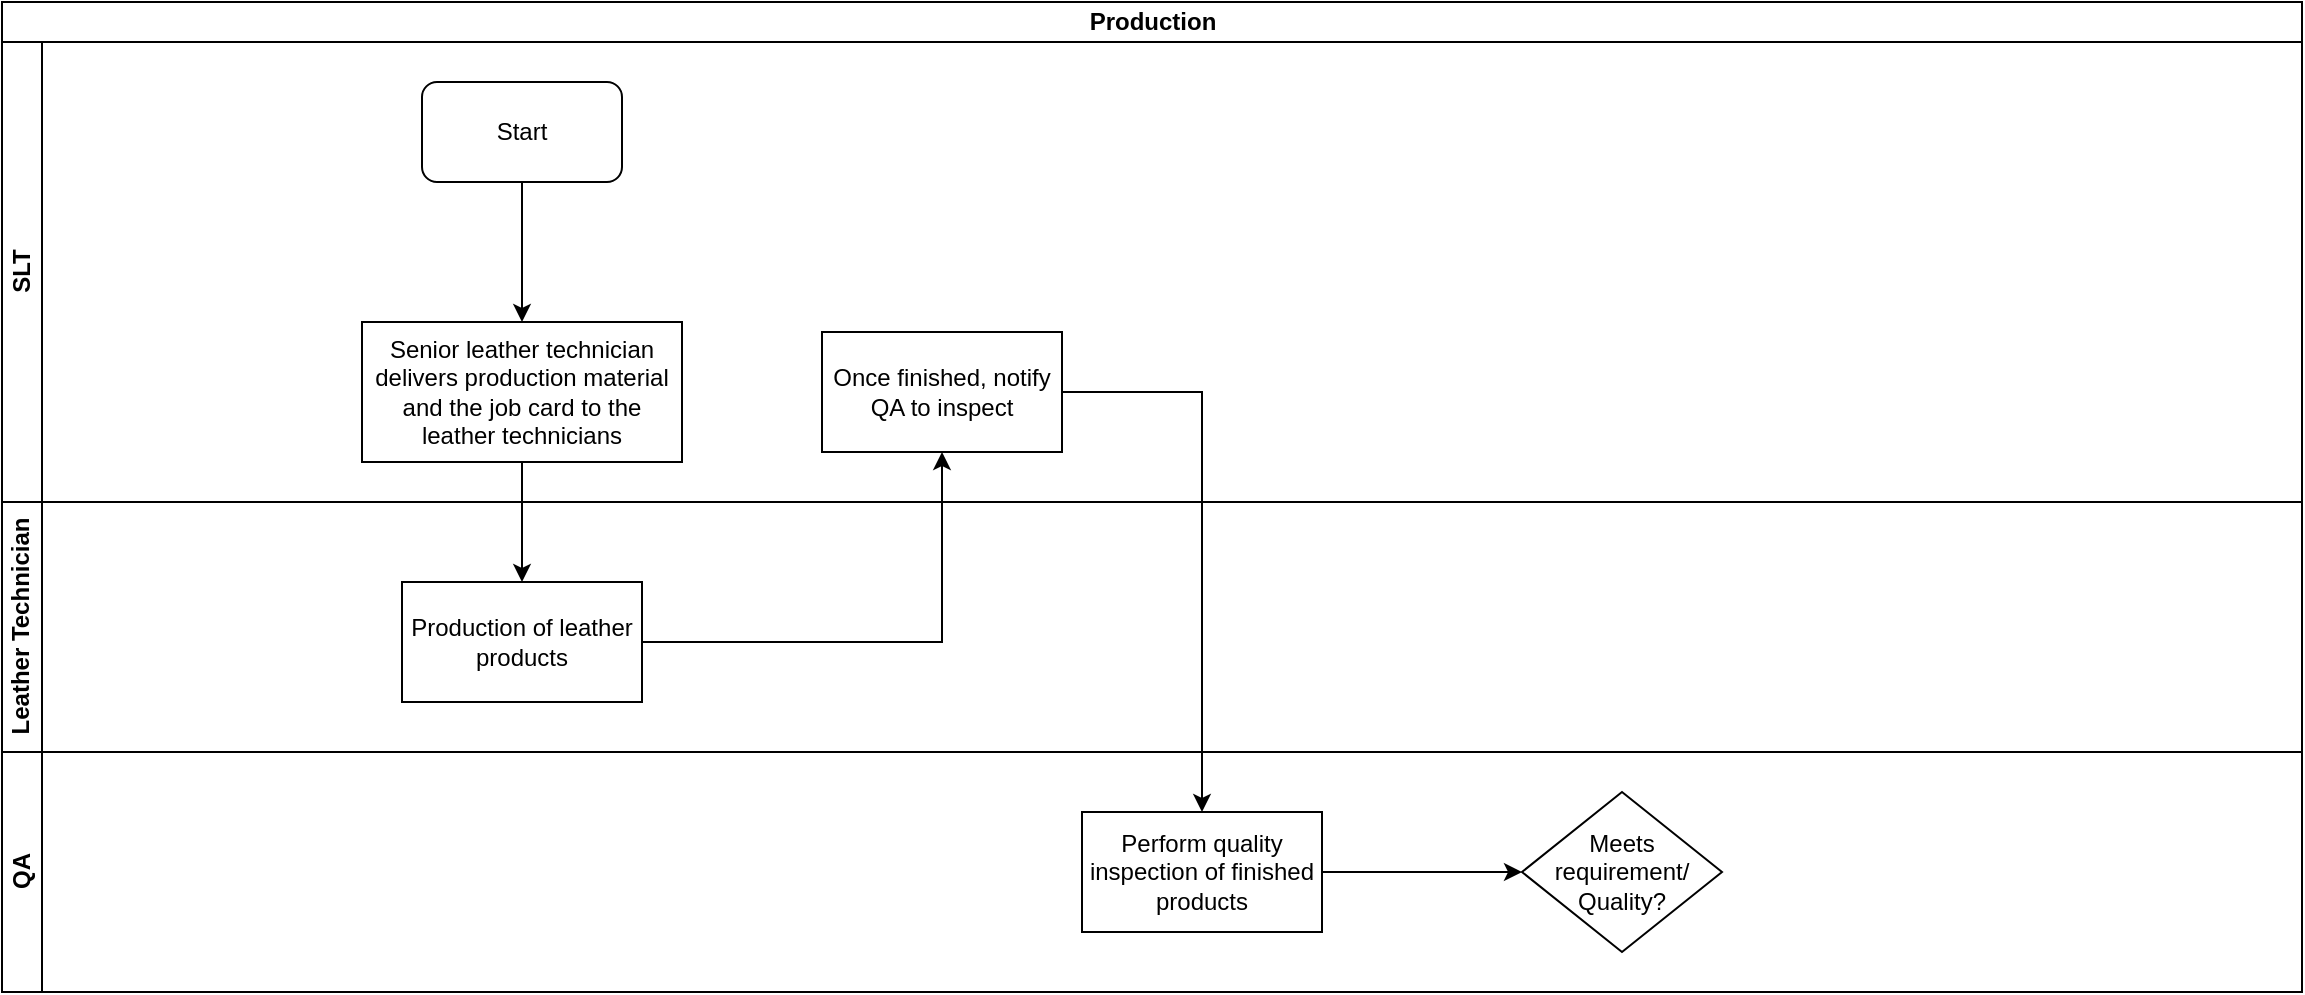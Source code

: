 <mxfile version="13.10.6" type="github">
  <diagram id="o7_8EQ_F5hT5oQO3mwsf" name="Page-1">
    <mxGraphModel dx="1038" dy="547" grid="1" gridSize="10" guides="1" tooltips="1" connect="1" arrows="1" fold="1" page="1" pageScale="1" pageWidth="1169" pageHeight="827" math="0" shadow="0">
      <root>
        <mxCell id="0" />
        <mxCell id="1" parent="0" />
        <mxCell id="xW_DpHAZmuYJ1CRfOqS2-1" value="Production" style="swimlane;html=1;childLayout=stackLayout;resizeParent=1;resizeParentMax=0;horizontal=1;startSize=20;horizontalStack=0;" vertex="1" parent="1">
          <mxGeometry x="10" y="10" width="1150" height="495" as="geometry" />
        </mxCell>
        <mxCell id="xW_DpHAZmuYJ1CRfOqS2-2" value="SLT" style="swimlane;html=1;startSize=20;horizontal=0;" vertex="1" parent="xW_DpHAZmuYJ1CRfOqS2-1">
          <mxGeometry y="20" width="1150" height="230" as="geometry" />
        </mxCell>
        <mxCell id="xW_DpHAZmuYJ1CRfOqS2-5" value="Start" style="rounded=1;whiteSpace=wrap;html=1;" vertex="1" parent="xW_DpHAZmuYJ1CRfOqS2-2">
          <mxGeometry x="210" y="20" width="100" height="50" as="geometry" />
        </mxCell>
        <mxCell id="xW_DpHAZmuYJ1CRfOqS2-8" value="Senior leather technician delivers production material and the job card to the leather technicians" style="rounded=0;whiteSpace=wrap;html=1;" vertex="1" parent="xW_DpHAZmuYJ1CRfOqS2-2">
          <mxGeometry x="180" y="140" width="160" height="70" as="geometry" />
        </mxCell>
        <mxCell id="xW_DpHAZmuYJ1CRfOqS2-7" value="" style="edgeStyle=orthogonalEdgeStyle;rounded=0;orthogonalLoop=1;jettySize=auto;html=1;entryX=0.5;entryY=0;entryDx=0;entryDy=0;" edge="1" parent="xW_DpHAZmuYJ1CRfOqS2-2" source="xW_DpHAZmuYJ1CRfOqS2-5" target="xW_DpHAZmuYJ1CRfOqS2-8">
          <mxGeometry relative="1" as="geometry">
            <mxPoint x="260" y="135" as="targetPoint" />
          </mxGeometry>
        </mxCell>
        <mxCell id="xW_DpHAZmuYJ1CRfOqS2-11" value="Once finished, notify QA to inspect" style="whiteSpace=wrap;html=1;rounded=0;" vertex="1" parent="xW_DpHAZmuYJ1CRfOqS2-2">
          <mxGeometry x="410" y="145" width="120" height="60" as="geometry" />
        </mxCell>
        <mxCell id="xW_DpHAZmuYJ1CRfOqS2-3" value="Leather Technician" style="swimlane;html=1;startSize=20;horizontal=0;" vertex="1" parent="xW_DpHAZmuYJ1CRfOqS2-1">
          <mxGeometry y="250" width="1150" height="125" as="geometry" />
        </mxCell>
        <mxCell id="xW_DpHAZmuYJ1CRfOqS2-9" value="Production of leather products" style="whiteSpace=wrap;html=1;rounded=0;" vertex="1" parent="xW_DpHAZmuYJ1CRfOqS2-3">
          <mxGeometry x="200" y="40" width="120" height="60" as="geometry" />
        </mxCell>
        <mxCell id="xW_DpHAZmuYJ1CRfOqS2-4" value="QA" style="swimlane;html=1;startSize=20;horizontal=0;" vertex="1" parent="xW_DpHAZmuYJ1CRfOqS2-1">
          <mxGeometry y="375" width="1150" height="120" as="geometry" />
        </mxCell>
        <mxCell id="xW_DpHAZmuYJ1CRfOqS2-13" value="Perform quality inspection of finished products" style="whiteSpace=wrap;html=1;rounded=0;" vertex="1" parent="xW_DpHAZmuYJ1CRfOqS2-4">
          <mxGeometry x="540" y="30" width="120" height="60" as="geometry" />
        </mxCell>
        <mxCell id="xW_DpHAZmuYJ1CRfOqS2-10" value="" style="edgeStyle=orthogonalEdgeStyle;rounded=0;orthogonalLoop=1;jettySize=auto;html=1;" edge="1" parent="xW_DpHAZmuYJ1CRfOqS2-1" source="xW_DpHAZmuYJ1CRfOqS2-8" target="xW_DpHAZmuYJ1CRfOqS2-9">
          <mxGeometry relative="1" as="geometry" />
        </mxCell>
        <mxCell id="xW_DpHAZmuYJ1CRfOqS2-12" value="" style="edgeStyle=orthogonalEdgeStyle;rounded=0;orthogonalLoop=1;jettySize=auto;html=1;" edge="1" parent="xW_DpHAZmuYJ1CRfOqS2-1" source="xW_DpHAZmuYJ1CRfOqS2-9" target="xW_DpHAZmuYJ1CRfOqS2-11">
          <mxGeometry relative="1" as="geometry" />
        </mxCell>
        <mxCell id="xW_DpHAZmuYJ1CRfOqS2-14" value="" style="edgeStyle=orthogonalEdgeStyle;rounded=0;orthogonalLoop=1;jettySize=auto;html=1;" edge="1" parent="xW_DpHAZmuYJ1CRfOqS2-1" source="xW_DpHAZmuYJ1CRfOqS2-11" target="xW_DpHAZmuYJ1CRfOqS2-13">
          <mxGeometry relative="1" as="geometry" />
        </mxCell>
        <mxCell id="xW_DpHAZmuYJ1CRfOqS2-15" value="Meets requirement/ Quality?" style="rhombus;whiteSpace=wrap;html=1;rounded=0;" vertex="1" parent="1">
          <mxGeometry x="770" y="405" width="100" height="80" as="geometry" />
        </mxCell>
        <mxCell id="xW_DpHAZmuYJ1CRfOqS2-16" value="" style="edgeStyle=orthogonalEdgeStyle;rounded=0;orthogonalLoop=1;jettySize=auto;html=1;" edge="1" parent="1" source="xW_DpHAZmuYJ1CRfOqS2-13" target="xW_DpHAZmuYJ1CRfOqS2-15">
          <mxGeometry relative="1" as="geometry" />
        </mxCell>
      </root>
    </mxGraphModel>
  </diagram>
</mxfile>
